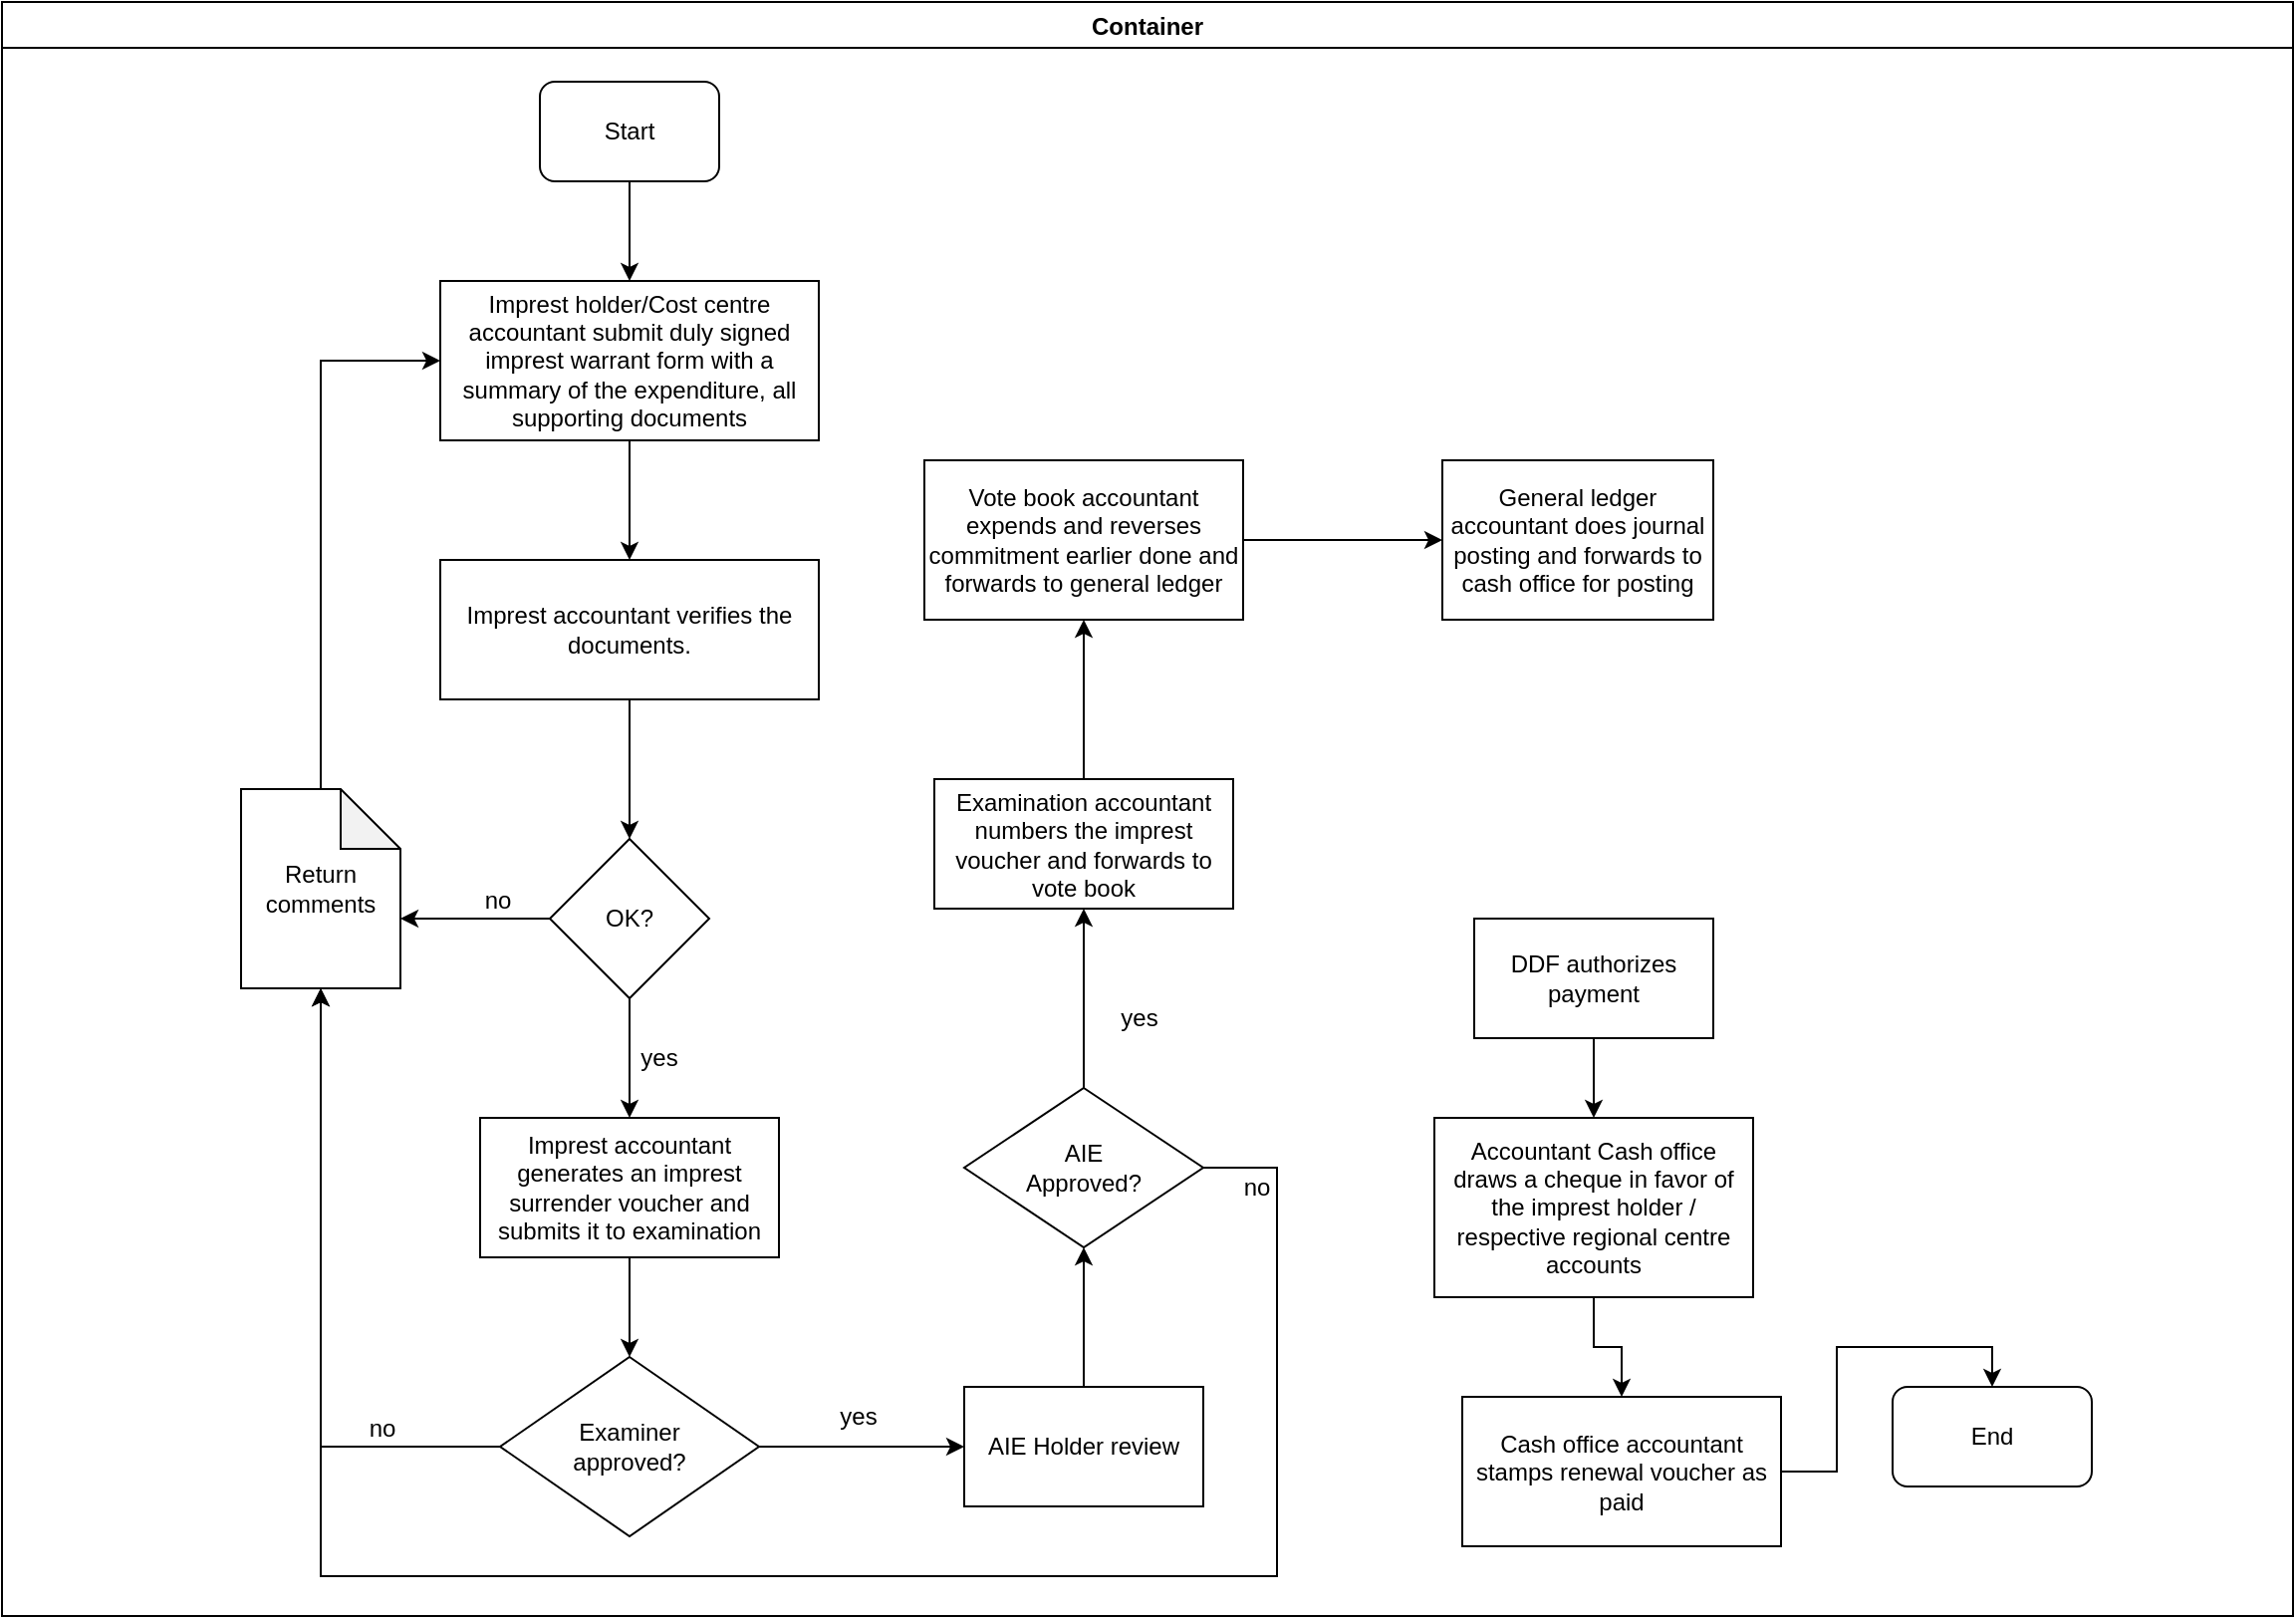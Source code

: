<mxfile version="13.10.9" type="github">
  <diagram id="x_uxSW0rY3zfUO0SCG1N" name="Page-1">
    <mxGraphModel dx="1038" dy="547" grid="1" gridSize="10" guides="1" tooltips="1" connect="1" arrows="1" fold="1" page="1" pageScale="1" pageWidth="1169" pageHeight="827" math="0" shadow="0">
      <root>
        <mxCell id="0" />
        <mxCell id="1" parent="0" />
        <mxCell id="O7GpnW4-85XMZtPzeUqR-3" value="Container" style="swimlane;startSize=23;" vertex="1" parent="1">
          <mxGeometry x="11" y="10" width="1150" height="810" as="geometry" />
        </mxCell>
        <mxCell id="O7GpnW4-85XMZtPzeUqR-4" value="Start" style="rounded=1;whiteSpace=wrap;html=1;" vertex="1" parent="O7GpnW4-85XMZtPzeUqR-3">
          <mxGeometry x="270" y="40" width="90" height="50" as="geometry" />
        </mxCell>
        <mxCell id="O7GpnW4-85XMZtPzeUqR-5" value="Imprest holder/Cost centre accountant submit duly signed imprest warrant form with a summary of the expenditure, all supporting documents" style="rounded=0;whiteSpace=wrap;html=1;" vertex="1" parent="O7GpnW4-85XMZtPzeUqR-3">
          <mxGeometry x="220" y="140" width="190" height="80" as="geometry" />
        </mxCell>
        <mxCell id="O7GpnW4-85XMZtPzeUqR-6" value="" style="edgeStyle=orthogonalEdgeStyle;rounded=0;orthogonalLoop=1;jettySize=auto;html=1;entryX=0.5;entryY=0;entryDx=0;entryDy=0;" edge="1" parent="O7GpnW4-85XMZtPzeUqR-3" source="O7GpnW4-85XMZtPzeUqR-4" target="O7GpnW4-85XMZtPzeUqR-5">
          <mxGeometry relative="1" as="geometry">
            <mxPoint x="315" y="165" as="targetPoint" />
          </mxGeometry>
        </mxCell>
        <mxCell id="O7GpnW4-85XMZtPzeUqR-7" value="Imprest accountant generates an imprest surrender voucher and submits it to examination" style="whiteSpace=wrap;html=1;rounded=0;" vertex="1" parent="O7GpnW4-85XMZtPzeUqR-3">
          <mxGeometry x="240" y="560" width="150" height="70" as="geometry" />
        </mxCell>
        <mxCell id="O7GpnW4-85XMZtPzeUqR-8" value="Imprest accountant verifies the documents. " style="whiteSpace=wrap;html=1;rounded=0;" vertex="1" parent="O7GpnW4-85XMZtPzeUqR-3">
          <mxGeometry x="220" y="280" width="190" height="70" as="geometry" />
        </mxCell>
        <mxCell id="O7GpnW4-85XMZtPzeUqR-9" value="" style="edgeStyle=orthogonalEdgeStyle;rounded=0;orthogonalLoop=1;jettySize=auto;html=1;" edge="1" parent="O7GpnW4-85XMZtPzeUqR-3" source="O7GpnW4-85XMZtPzeUqR-5" target="O7GpnW4-85XMZtPzeUqR-8">
          <mxGeometry relative="1" as="geometry" />
        </mxCell>
        <mxCell id="O7GpnW4-85XMZtPzeUqR-10" value="Return comments" style="shape=note;whiteSpace=wrap;html=1;backgroundOutline=1;darkOpacity=0.05;" vertex="1" parent="O7GpnW4-85XMZtPzeUqR-3">
          <mxGeometry x="120" y="395" width="80" height="100" as="geometry" />
        </mxCell>
        <mxCell id="O7GpnW4-85XMZtPzeUqR-11" value="" style="edgeStyle=orthogonalEdgeStyle;rounded=0;orthogonalLoop=1;jettySize=auto;html=1;entryX=0;entryY=0.5;entryDx=0;entryDy=0;" edge="1" parent="O7GpnW4-85XMZtPzeUqR-3" source="O7GpnW4-85XMZtPzeUqR-10" target="O7GpnW4-85XMZtPzeUqR-5">
          <mxGeometry relative="1" as="geometry">
            <mxPoint x="160" y="295" as="targetPoint" />
            <Array as="points">
              <mxPoint x="160" y="180" />
            </Array>
          </mxGeometry>
        </mxCell>
        <mxCell id="O7GpnW4-85XMZtPzeUqR-12" value="&lt;div&gt;Examiner &lt;br&gt;&lt;/div&gt;&lt;div&gt;approved?&lt;/div&gt;" style="rhombus;whiteSpace=wrap;html=1;rounded=0;" vertex="1" parent="O7GpnW4-85XMZtPzeUqR-3">
          <mxGeometry x="250" y="680" width="130" height="90" as="geometry" />
        </mxCell>
        <mxCell id="O7GpnW4-85XMZtPzeUqR-13" value="" style="edgeStyle=orthogonalEdgeStyle;rounded=0;orthogonalLoop=1;jettySize=auto;html=1;" edge="1" parent="O7GpnW4-85XMZtPzeUqR-3" source="O7GpnW4-85XMZtPzeUqR-7" target="O7GpnW4-85XMZtPzeUqR-12">
          <mxGeometry relative="1" as="geometry" />
        </mxCell>
        <mxCell id="O7GpnW4-85XMZtPzeUqR-14" value="" style="edgeStyle=orthogonalEdgeStyle;rounded=0;orthogonalLoop=1;jettySize=auto;html=1;entryX=0.5;entryY=1;entryDx=0;entryDy=0;entryPerimeter=0;" edge="1" parent="O7GpnW4-85XMZtPzeUqR-3" source="O7GpnW4-85XMZtPzeUqR-12" target="O7GpnW4-85XMZtPzeUqR-10">
          <mxGeometry relative="1" as="geometry">
            <mxPoint x="165" y="725" as="targetPoint" />
          </mxGeometry>
        </mxCell>
        <mxCell id="O7GpnW4-85XMZtPzeUqR-15" value="" style="edgeStyle=orthogonalEdgeStyle;rounded=0;orthogonalLoop=1;jettySize=auto;html=1;entryX=0;entryY=0.5;entryDx=0;entryDy=0;" edge="1" parent="O7GpnW4-85XMZtPzeUqR-3" source="O7GpnW4-85XMZtPzeUqR-12" target="O7GpnW4-85XMZtPzeUqR-16">
          <mxGeometry relative="1" as="geometry">
            <mxPoint x="470" y="725" as="targetPoint" />
          </mxGeometry>
        </mxCell>
        <mxCell id="O7GpnW4-85XMZtPzeUqR-16" value="AIE Holder review" style="rounded=0;whiteSpace=wrap;html=1;" vertex="1" parent="O7GpnW4-85XMZtPzeUqR-3">
          <mxGeometry x="483" y="695" width="120" height="60" as="geometry" />
        </mxCell>
        <mxCell id="O7GpnW4-85XMZtPzeUqR-17" value="yes" style="text;html=1;strokeColor=none;fillColor=none;align=center;verticalAlign=middle;whiteSpace=wrap;rounded=0;" vertex="1" parent="O7GpnW4-85XMZtPzeUqR-3">
          <mxGeometry x="310" y="520" width="40" height="20" as="geometry" />
        </mxCell>
        <mxCell id="O7GpnW4-85XMZtPzeUqR-18" value="yes" style="text;html=1;strokeColor=none;fillColor=none;align=center;verticalAlign=middle;whiteSpace=wrap;rounded=0;" vertex="1" parent="O7GpnW4-85XMZtPzeUqR-3">
          <mxGeometry x="410" y="700" width="40" height="20" as="geometry" />
        </mxCell>
        <mxCell id="O7GpnW4-85XMZtPzeUqR-19" value="DDF authorizes payment" style="whiteSpace=wrap;html=1;rounded=0;" vertex="1" parent="O7GpnW4-85XMZtPzeUqR-3">
          <mxGeometry x="739" y="460" width="120" height="60" as="geometry" />
        </mxCell>
        <mxCell id="O7GpnW4-85XMZtPzeUqR-20" value="End" style="rounded=1;whiteSpace=wrap;html=1;" vertex="1" parent="O7GpnW4-85XMZtPzeUqR-3">
          <mxGeometry x="949" y="695" width="100" height="50" as="geometry" />
        </mxCell>
        <mxCell id="O7GpnW4-85XMZtPzeUqR-40" value="Cash office accountant stamps renewal voucher as paid" style="whiteSpace=wrap;html=1;rounded=0;" vertex="1" parent="O7GpnW4-85XMZtPzeUqR-3">
          <mxGeometry x="733" y="700" width="160" height="75" as="geometry" />
        </mxCell>
        <mxCell id="O7GpnW4-85XMZtPzeUqR-39" value="" style="edgeStyle=orthogonalEdgeStyle;rounded=0;orthogonalLoop=1;jettySize=auto;html=1;entryX=0.5;entryY=0;entryDx=0;entryDy=0;" edge="1" parent="O7GpnW4-85XMZtPzeUqR-3" source="O7GpnW4-85XMZtPzeUqR-40" target="O7GpnW4-85XMZtPzeUqR-20">
          <mxGeometry relative="1" as="geometry">
            <mxPoint x="813" y="727.5" as="targetPoint" />
          </mxGeometry>
        </mxCell>
        <mxCell id="O7GpnW4-85XMZtPzeUqR-37" value="Accountant Cash office draws a cheque in favor of the imprest holder / respective regional centre accounts" style="whiteSpace=wrap;html=1;rounded=0;" vertex="1" parent="O7GpnW4-85XMZtPzeUqR-3">
          <mxGeometry x="719" y="560" width="160" height="90" as="geometry" />
        </mxCell>
        <mxCell id="O7GpnW4-85XMZtPzeUqR-36" value="" style="edgeStyle=orthogonalEdgeStyle;rounded=0;orthogonalLoop=1;jettySize=auto;html=1;" edge="1" parent="O7GpnW4-85XMZtPzeUqR-3" source="O7GpnW4-85XMZtPzeUqR-37" target="O7GpnW4-85XMZtPzeUqR-40">
          <mxGeometry relative="1" as="geometry" />
        </mxCell>
        <mxCell id="O7GpnW4-85XMZtPzeUqR-38" value="" style="edgeStyle=orthogonalEdgeStyle;rounded=0;orthogonalLoop=1;jettySize=auto;html=1;" edge="1" parent="O7GpnW4-85XMZtPzeUqR-3" source="O7GpnW4-85XMZtPzeUqR-19" target="O7GpnW4-85XMZtPzeUqR-37">
          <mxGeometry relative="1" as="geometry" />
        </mxCell>
        <mxCell id="O7GpnW4-85XMZtPzeUqR-21" value="" style="edgeStyle=orthogonalEdgeStyle;rounded=0;orthogonalLoop=1;jettySize=auto;html=1;" edge="1" parent="1" source="O7GpnW4-85XMZtPzeUqR-8" target="O7GpnW4-85XMZtPzeUqR-24">
          <mxGeometry relative="1" as="geometry" />
        </mxCell>
        <mxCell id="O7GpnW4-85XMZtPzeUqR-22" value="" style="edgeStyle=orthogonalEdgeStyle;rounded=0;orthogonalLoop=1;jettySize=auto;html=1;" edge="1" parent="1" source="O7GpnW4-85XMZtPzeUqR-24" target="O7GpnW4-85XMZtPzeUqR-7">
          <mxGeometry relative="1" as="geometry" />
        </mxCell>
        <mxCell id="O7GpnW4-85XMZtPzeUqR-23" value="" style="edgeStyle=orthogonalEdgeStyle;rounded=0;orthogonalLoop=1;jettySize=auto;html=1;entryX=0;entryY=0;entryDx=80;entryDy=65;entryPerimeter=0;" edge="1" parent="1" source="O7GpnW4-85XMZtPzeUqR-24" target="O7GpnW4-85XMZtPzeUqR-10">
          <mxGeometry relative="1" as="geometry">
            <mxPoint x="206" y="470" as="targetPoint" />
          </mxGeometry>
        </mxCell>
        <mxCell id="O7GpnW4-85XMZtPzeUqR-24" value="OK?" style="rhombus;whiteSpace=wrap;html=1;rounded=0;" vertex="1" parent="1">
          <mxGeometry x="286" y="430" width="80" height="80" as="geometry" />
        </mxCell>
        <mxCell id="O7GpnW4-85XMZtPzeUqR-25" value="" style="edgeStyle=orthogonalEdgeStyle;rounded=0;orthogonalLoop=1;jettySize=auto;html=1;" edge="1" parent="1" source="O7GpnW4-85XMZtPzeUqR-27" target="O7GpnW4-85XMZtPzeUqR-30">
          <mxGeometry relative="1" as="geometry" />
        </mxCell>
        <mxCell id="O7GpnW4-85XMZtPzeUqR-26" value="" style="edgeStyle=orthogonalEdgeStyle;rounded=0;orthogonalLoop=1;jettySize=auto;html=1;entryX=0.5;entryY=1;entryDx=0;entryDy=0;entryPerimeter=0;" edge="1" parent="1" source="O7GpnW4-85XMZtPzeUqR-27" target="O7GpnW4-85XMZtPzeUqR-10">
          <mxGeometry relative="1" as="geometry">
            <mxPoint x="681" y="595" as="targetPoint" />
            <Array as="points">
              <mxPoint x="651" y="595" />
              <mxPoint x="651" y="800" />
              <mxPoint x="171" y="800" />
            </Array>
          </mxGeometry>
        </mxCell>
        <mxCell id="O7GpnW4-85XMZtPzeUqR-27" value="&lt;div&gt;AIE &lt;br&gt;&lt;/div&gt;&lt;div&gt;Approved?&lt;/div&gt;" style="rhombus;whiteSpace=wrap;html=1;rounded=0;" vertex="1" parent="1">
          <mxGeometry x="494" y="555" width="120" height="80" as="geometry" />
        </mxCell>
        <mxCell id="O7GpnW4-85XMZtPzeUqR-28" value="" style="edgeStyle=orthogonalEdgeStyle;rounded=0;orthogonalLoop=1;jettySize=auto;html=1;" edge="1" parent="1" source="O7GpnW4-85XMZtPzeUqR-16" target="O7GpnW4-85XMZtPzeUqR-27">
          <mxGeometry relative="1" as="geometry" />
        </mxCell>
        <mxCell id="O7GpnW4-85XMZtPzeUqR-29" value="" style="edgeStyle=orthogonalEdgeStyle;rounded=0;orthogonalLoop=1;jettySize=auto;html=1;" edge="1" parent="1" source="O7GpnW4-85XMZtPzeUqR-30" target="O7GpnW4-85XMZtPzeUqR-35">
          <mxGeometry relative="1" as="geometry" />
        </mxCell>
        <mxCell id="O7GpnW4-85XMZtPzeUqR-30" value="Examination accountant numbers the imprest voucher and forwards to vote book" style="whiteSpace=wrap;html=1;rounded=0;" vertex="1" parent="1">
          <mxGeometry x="479" y="400" width="150" height="65" as="geometry" />
        </mxCell>
        <mxCell id="O7GpnW4-85XMZtPzeUqR-31" value="no" style="text;html=1;strokeColor=none;fillColor=none;align=center;verticalAlign=middle;whiteSpace=wrap;rounded=0;" vertex="1" parent="1">
          <mxGeometry x="240" y="451" width="40" height="20" as="geometry" />
        </mxCell>
        <mxCell id="O7GpnW4-85XMZtPzeUqR-32" value="no" style="text;html=1;strokeColor=none;fillColor=none;align=center;verticalAlign=middle;whiteSpace=wrap;rounded=0;" vertex="1" parent="1">
          <mxGeometry x="182" y="716" width="40" height="20" as="geometry" />
        </mxCell>
        <mxCell id="O7GpnW4-85XMZtPzeUqR-33" value="no" style="text;html=1;strokeColor=none;fillColor=none;align=center;verticalAlign=middle;whiteSpace=wrap;rounded=0;" vertex="1" parent="1">
          <mxGeometry x="621" y="595" width="40" height="20" as="geometry" />
        </mxCell>
        <mxCell id="O7GpnW4-85XMZtPzeUqR-43" value="" style="edgeStyle=orthogonalEdgeStyle;rounded=0;orthogonalLoop=1;jettySize=auto;html=1;" edge="1" parent="1" source="O7GpnW4-85XMZtPzeUqR-35" target="O7GpnW4-85XMZtPzeUqR-42">
          <mxGeometry relative="1" as="geometry" />
        </mxCell>
        <mxCell id="O7GpnW4-85XMZtPzeUqR-35" value="Vote book accountant expends and reverses commitment earlier done and forwards to general ledger" style="whiteSpace=wrap;html=1;rounded=0;" vertex="1" parent="1">
          <mxGeometry x="474" y="240" width="160" height="80" as="geometry" />
        </mxCell>
        <mxCell id="O7GpnW4-85XMZtPzeUqR-41" value="yes" style="text;html=1;strokeColor=none;fillColor=none;align=center;verticalAlign=middle;whiteSpace=wrap;rounded=0;" vertex="1" parent="1">
          <mxGeometry x="562" y="510" width="40" height="20" as="geometry" />
        </mxCell>
        <mxCell id="O7GpnW4-85XMZtPzeUqR-42" value="General ledger accountant does journal posting and forwards to cash office for posting" style="whiteSpace=wrap;html=1;rounded=0;" vertex="1" parent="1">
          <mxGeometry x="734" y="240" width="136" height="80" as="geometry" />
        </mxCell>
      </root>
    </mxGraphModel>
  </diagram>
</mxfile>
